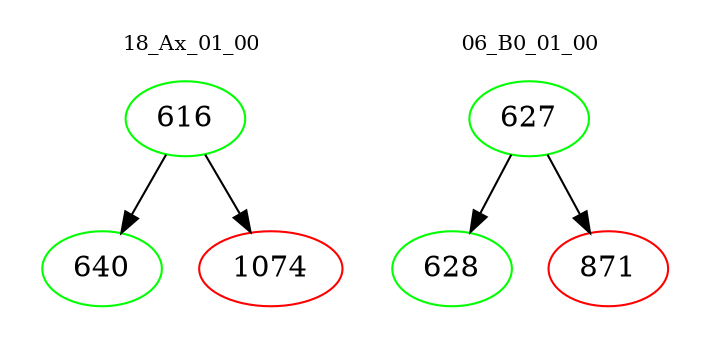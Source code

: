 digraph{
subgraph cluster_0 {
color = white
label = "18_Ax_01_00";
fontsize=10;
T0_616 [label="616", color="green"]
T0_616 -> T0_640 [color="black"]
T0_640 [label="640", color="green"]
T0_616 -> T0_1074 [color="black"]
T0_1074 [label="1074", color="red"]
}
subgraph cluster_1 {
color = white
label = "06_B0_01_00";
fontsize=10;
T1_627 [label="627", color="green"]
T1_627 -> T1_628 [color="black"]
T1_628 [label="628", color="green"]
T1_627 -> T1_871 [color="black"]
T1_871 [label="871", color="red"]
}
}
